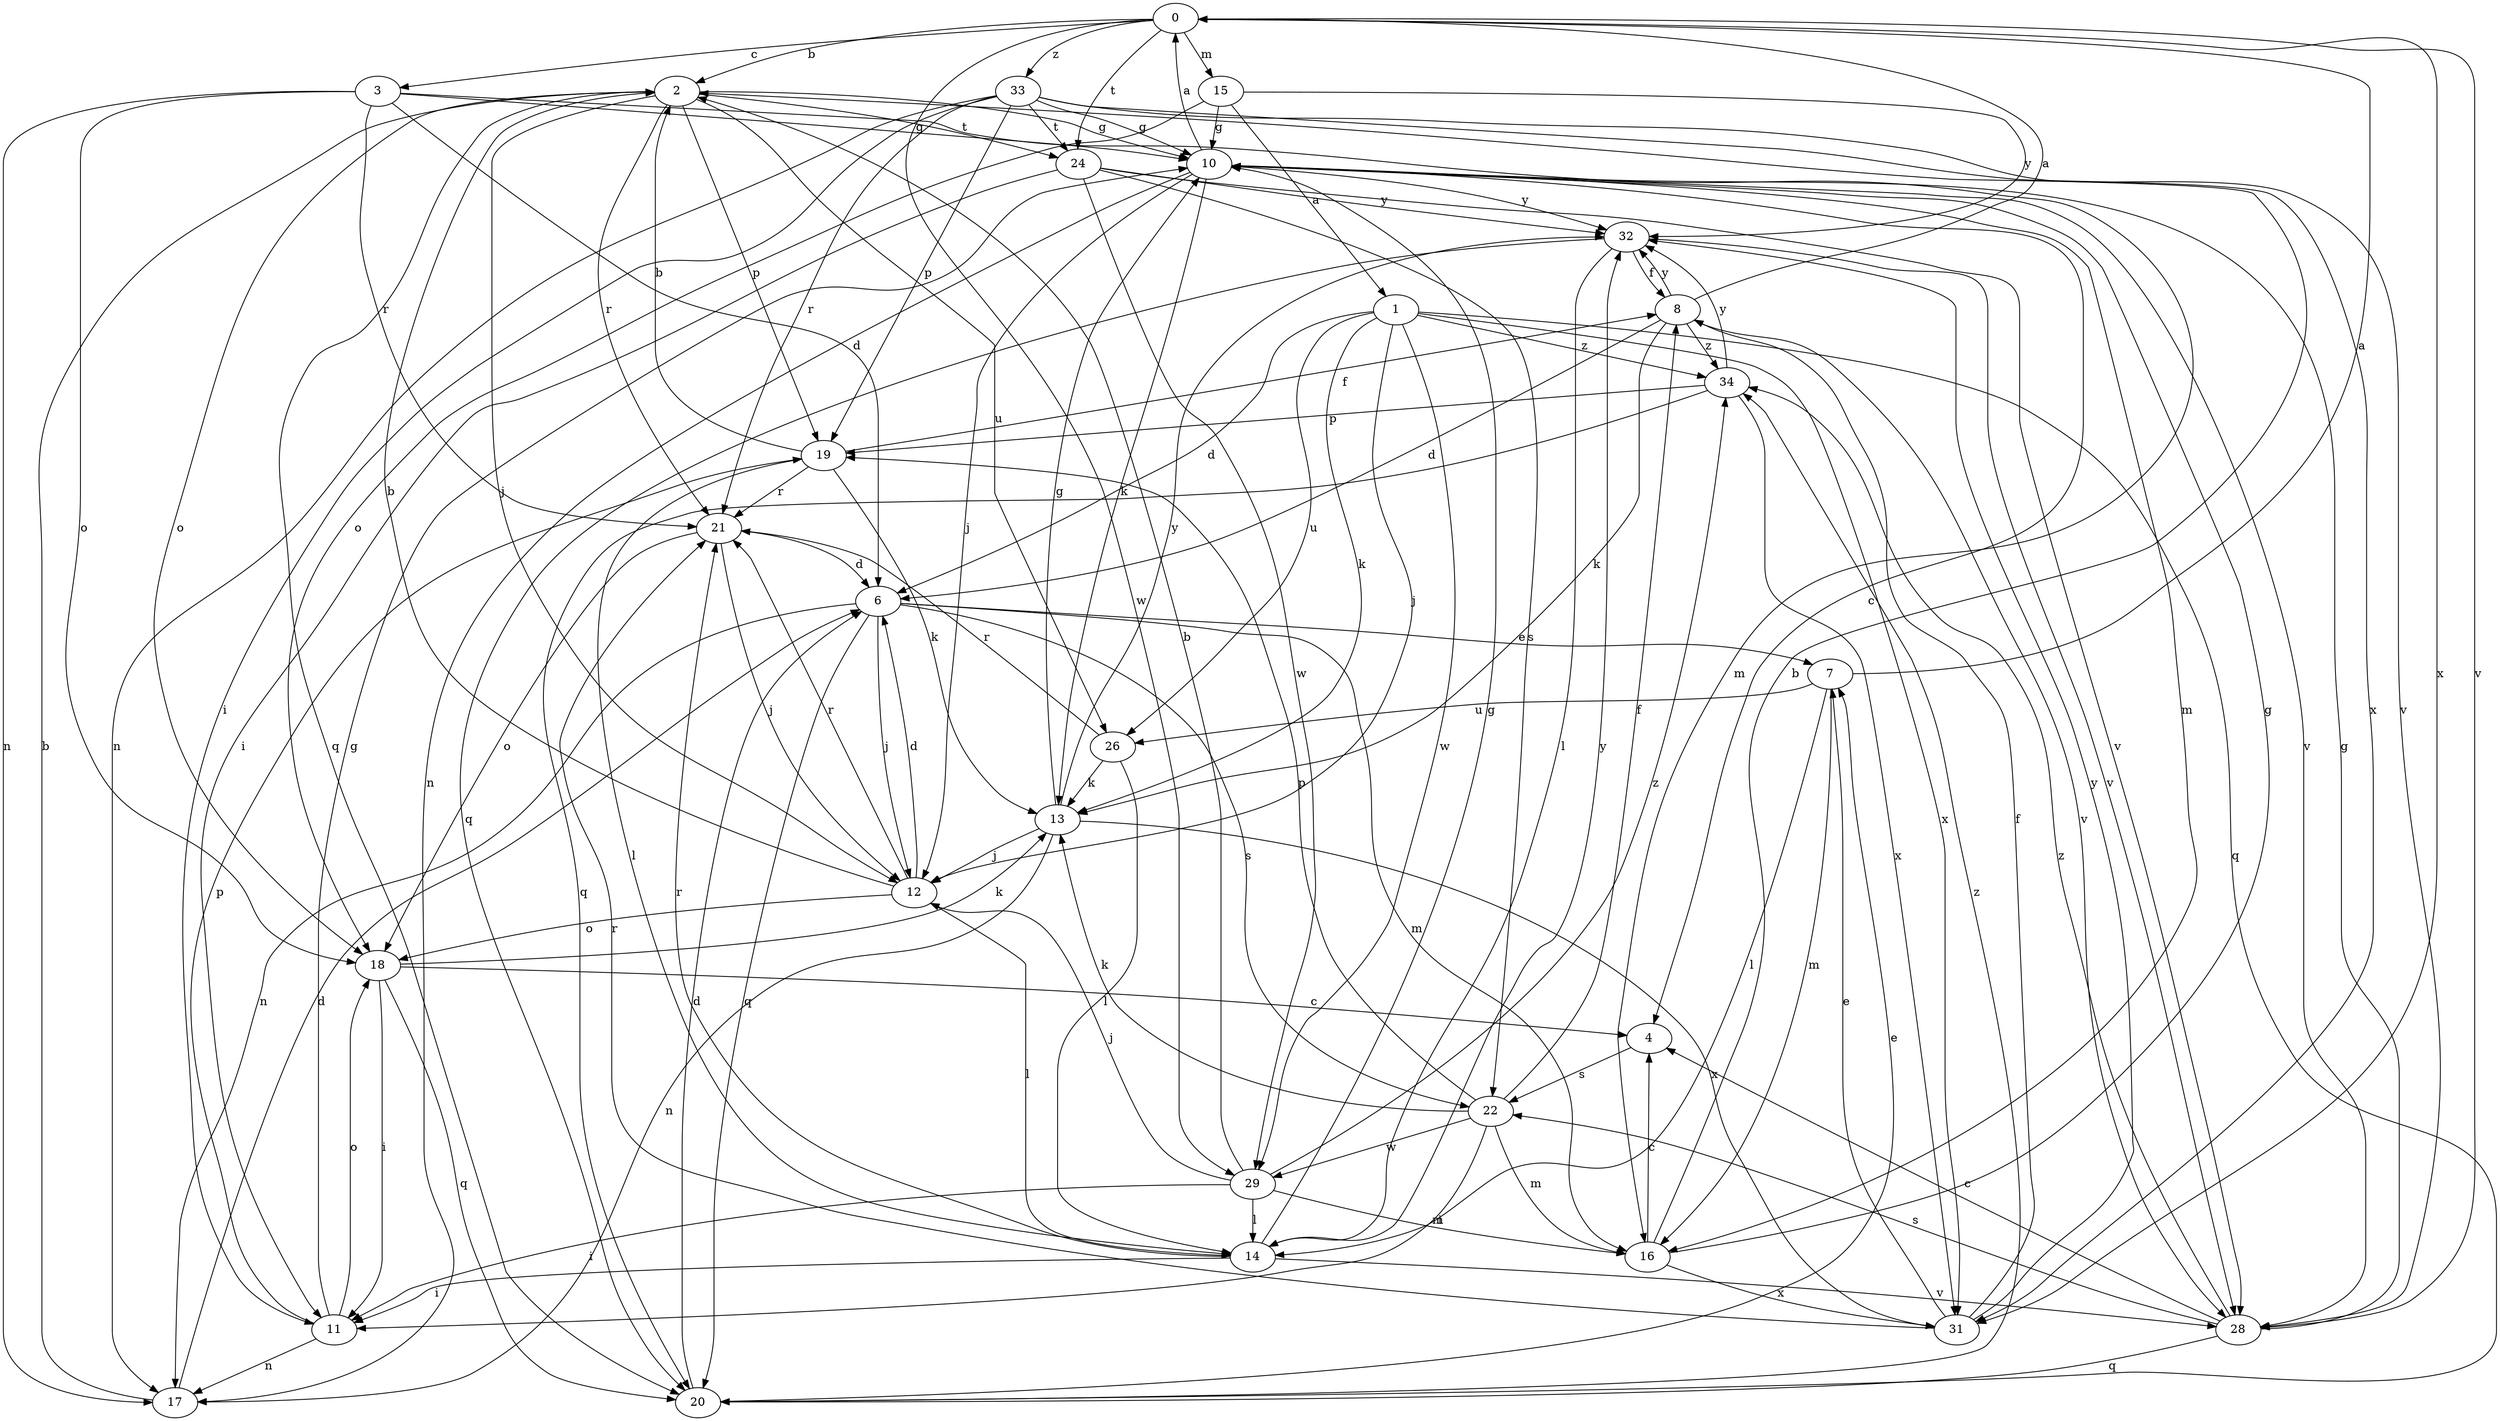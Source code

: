strict digraph  {
0;
1;
2;
3;
4;
6;
7;
8;
10;
11;
12;
13;
14;
15;
16;
17;
18;
19;
20;
21;
22;
24;
26;
28;
29;
31;
32;
33;
34;
0 -> 2  [label=b];
0 -> 3  [label=c];
0 -> 15  [label=m];
0 -> 24  [label=t];
0 -> 28  [label=v];
0 -> 29  [label=w];
0 -> 31  [label=x];
0 -> 33  [label=z];
1 -> 6  [label=d];
1 -> 12  [label=j];
1 -> 13  [label=k];
1 -> 20  [label=q];
1 -> 26  [label=u];
1 -> 29  [label=w];
1 -> 31  [label=x];
1 -> 34  [label=z];
2 -> 10  [label=g];
2 -> 12  [label=j];
2 -> 18  [label=o];
2 -> 19  [label=p];
2 -> 20  [label=q];
2 -> 21  [label=r];
2 -> 24  [label=t];
2 -> 26  [label=u];
3 -> 6  [label=d];
3 -> 10  [label=g];
3 -> 16  [label=m];
3 -> 17  [label=n];
3 -> 18  [label=o];
3 -> 21  [label=r];
4 -> 22  [label=s];
6 -> 7  [label=e];
6 -> 12  [label=j];
6 -> 16  [label=m];
6 -> 17  [label=n];
6 -> 20  [label=q];
6 -> 22  [label=s];
7 -> 0  [label=a];
7 -> 14  [label=l];
7 -> 16  [label=m];
7 -> 26  [label=u];
8 -> 0  [label=a];
8 -> 6  [label=d];
8 -> 13  [label=k];
8 -> 28  [label=v];
8 -> 32  [label=y];
8 -> 34  [label=z];
10 -> 0  [label=a];
10 -> 4  [label=c];
10 -> 12  [label=j];
10 -> 13  [label=k];
10 -> 16  [label=m];
10 -> 17  [label=n];
10 -> 28  [label=v];
10 -> 32  [label=y];
11 -> 10  [label=g];
11 -> 17  [label=n];
11 -> 18  [label=o];
11 -> 19  [label=p];
12 -> 2  [label=b];
12 -> 6  [label=d];
12 -> 14  [label=l];
12 -> 18  [label=o];
12 -> 21  [label=r];
13 -> 10  [label=g];
13 -> 12  [label=j];
13 -> 17  [label=n];
13 -> 31  [label=x];
13 -> 32  [label=y];
14 -> 10  [label=g];
14 -> 11  [label=i];
14 -> 21  [label=r];
14 -> 28  [label=v];
14 -> 32  [label=y];
15 -> 1  [label=a];
15 -> 10  [label=g];
15 -> 18  [label=o];
15 -> 32  [label=y];
16 -> 2  [label=b];
16 -> 4  [label=c];
16 -> 10  [label=g];
16 -> 31  [label=x];
17 -> 2  [label=b];
17 -> 6  [label=d];
18 -> 4  [label=c];
18 -> 11  [label=i];
18 -> 13  [label=k];
18 -> 20  [label=q];
19 -> 2  [label=b];
19 -> 8  [label=f];
19 -> 13  [label=k];
19 -> 14  [label=l];
19 -> 21  [label=r];
20 -> 6  [label=d];
20 -> 7  [label=e];
20 -> 34  [label=z];
21 -> 6  [label=d];
21 -> 12  [label=j];
21 -> 18  [label=o];
22 -> 8  [label=f];
22 -> 11  [label=i];
22 -> 13  [label=k];
22 -> 16  [label=m];
22 -> 19  [label=p];
22 -> 29  [label=w];
24 -> 11  [label=i];
24 -> 22  [label=s];
24 -> 28  [label=v];
24 -> 29  [label=w];
24 -> 32  [label=y];
26 -> 13  [label=k];
26 -> 14  [label=l];
26 -> 21  [label=r];
28 -> 4  [label=c];
28 -> 10  [label=g];
28 -> 20  [label=q];
28 -> 22  [label=s];
28 -> 34  [label=z];
29 -> 2  [label=b];
29 -> 11  [label=i];
29 -> 12  [label=j];
29 -> 14  [label=l];
29 -> 16  [label=m];
29 -> 34  [label=z];
31 -> 7  [label=e];
31 -> 8  [label=f];
31 -> 21  [label=r];
31 -> 32  [label=y];
32 -> 8  [label=f];
32 -> 14  [label=l];
32 -> 20  [label=q];
32 -> 28  [label=v];
33 -> 10  [label=g];
33 -> 11  [label=i];
33 -> 17  [label=n];
33 -> 19  [label=p];
33 -> 21  [label=r];
33 -> 24  [label=t];
33 -> 28  [label=v];
33 -> 31  [label=x];
34 -> 19  [label=p];
34 -> 20  [label=q];
34 -> 31  [label=x];
34 -> 32  [label=y];
}
